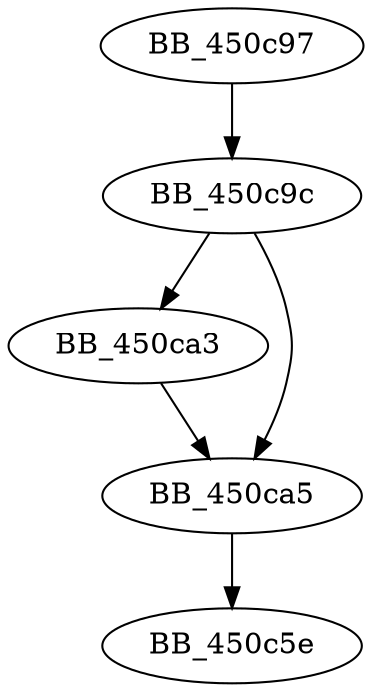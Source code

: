 DiGraph sub_450C97{
BB_450c97->BB_450c9c
BB_450c9c->BB_450ca3
BB_450c9c->BB_450ca5
BB_450ca3->BB_450ca5
BB_450ca5->BB_450c5e
}
